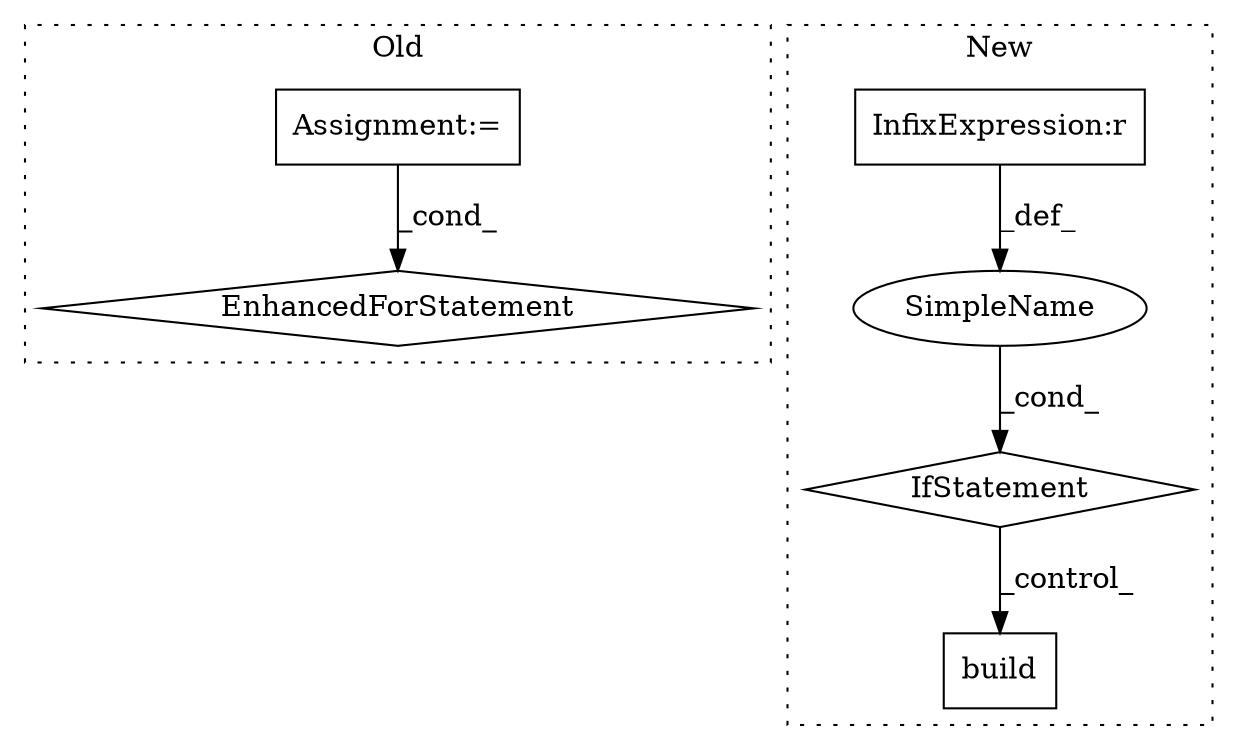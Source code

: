 digraph G {
subgraph cluster0 {
1 [label="EnhancedForStatement" a="70" s="4424,4534" l="53,2" shape="diamond"];
5 [label="Assignment:=" a="7" s="4424,4534" l="53,2" shape="box"];
label = "Old";
style="dotted";
}
subgraph cluster1 {
2 [label="build" a="32" s="4975,4995" l="6,1" shape="box"];
3 [label="IfStatement" a="25" s="4913,4939" l="4,2" shape="diamond"];
4 [label="SimpleName" a="42" s="" l="" shape="ellipse"];
6 [label="InfixExpression:r" a="27" s="4927" l="4" shape="box"];
label = "New";
style="dotted";
}
3 -> 2 [label="_control_"];
4 -> 3 [label="_cond_"];
5 -> 1 [label="_cond_"];
6 -> 4 [label="_def_"];
}